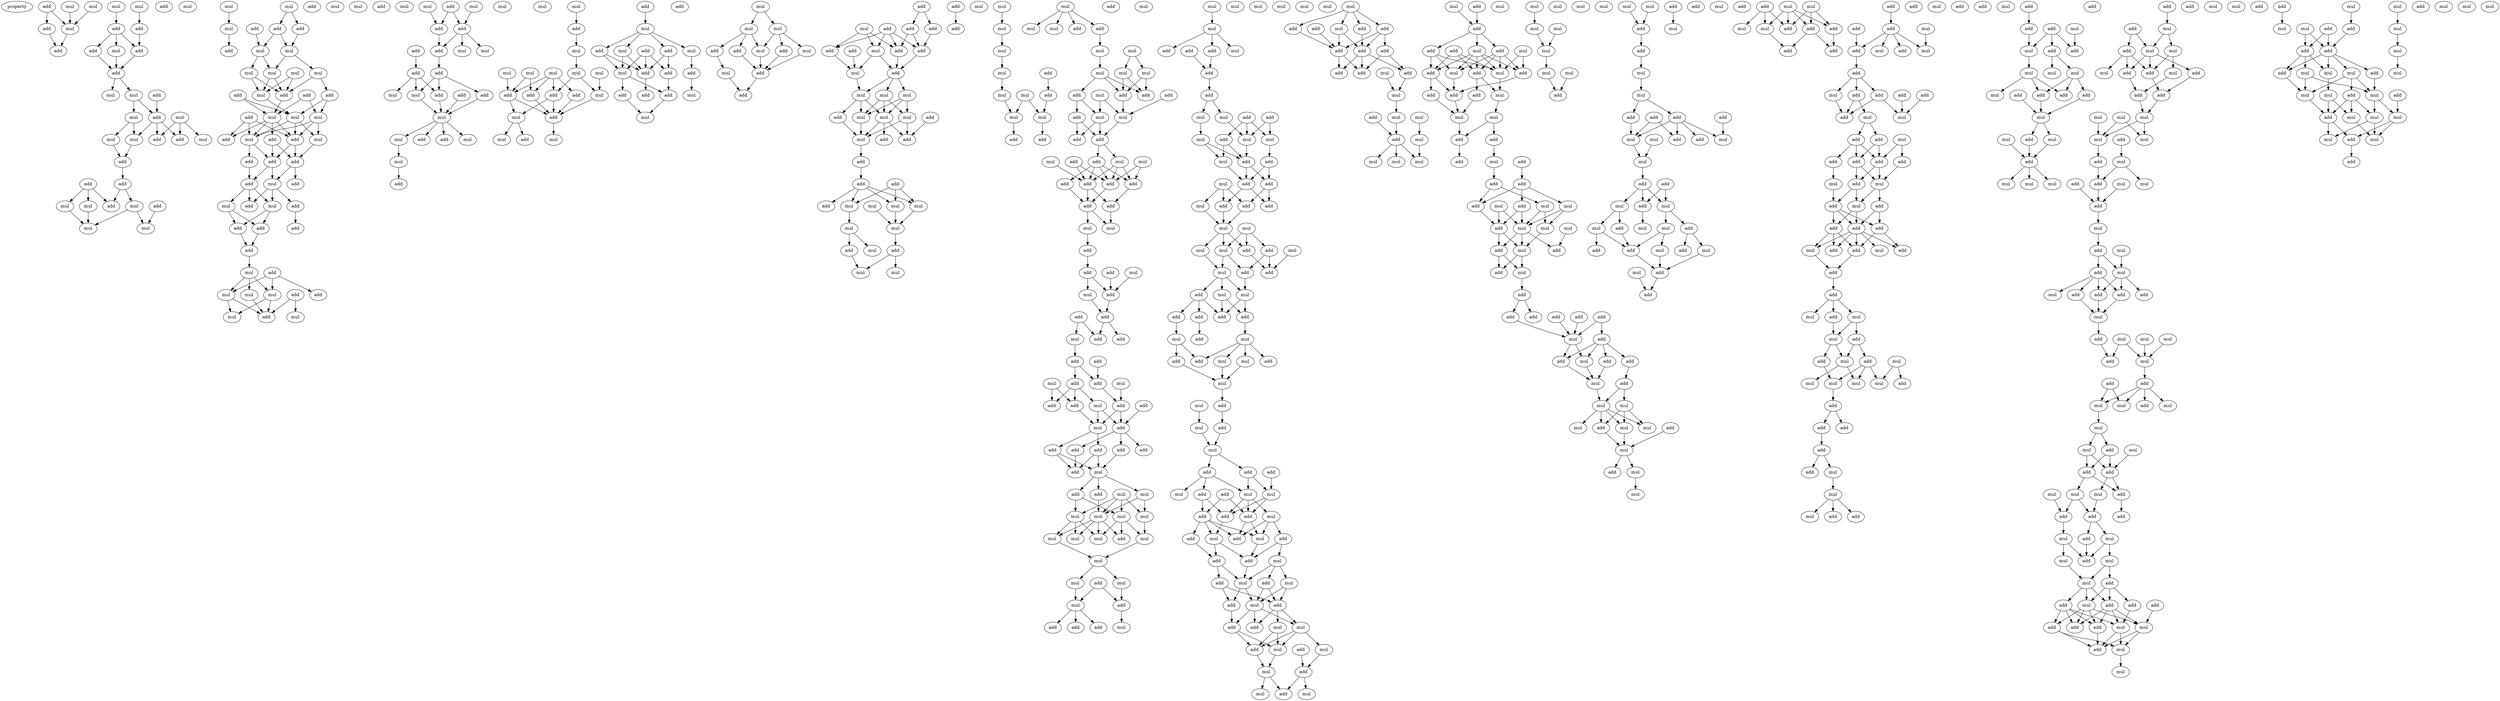 digraph {
    node [fontcolor=black]
    property [mul=2,lf=1.9]
    0 [ label = add ];
    1 [ label = mul ];
    2 [ label = mul ];
    3 [ label = add ];
    4 [ label = mul ];
    5 [ label = mul ];
    6 [ label = add ];
    7 [ label = mul ];
    8 [ label = add ];
    9 [ label = add ];
    10 [ label = add ];
    11 [ label = mul ];
    12 [ label = add ];
    13 [ label = mul ];
    14 [ label = add ];
    15 [ label = add ];
    16 [ label = add ];
    17 [ label = mul ];
    18 [ label = mul ];
    19 [ label = add ];
    20 [ label = mul ];
    21 [ label = mul ];
    22 [ label = mul ];
    23 [ label = add ];
    24 [ label = mul ];
    25 [ label = add ];
    26 [ label = mul ];
    27 [ label = add ];
    28 [ label = add ];
    29 [ label = add ];
    30 [ label = mul ];
    31 [ label = add ];
    32 [ label = mul ];
    33 [ label = add ];
    34 [ label = mul ];
    35 [ label = mul ];
    36 [ label = mul ];
    37 [ label = mul ];
    38 [ label = mul ];
    39 [ label = add ];
    40 [ label = mul ];
    41 [ label = add ];
    42 [ label = add ];
    43 [ label = mul ];
    44 [ label = add ];
    45 [ label = add ];
    46 [ label = mul ];
    47 [ label = mul ];
    48 [ label = mul ];
    49 [ label = mul ];
    50 [ label = mul ];
    51 [ label = mul ];
    52 [ label = add ];
    53 [ label = mul ];
    54 [ label = add ];
    55 [ label = add ];
    56 [ label = add ];
    57 [ label = add ];
    58 [ label = mul ];
    59 [ label = mul ];
    60 [ label = mul ];
    61 [ label = mul ];
    62 [ label = add ];
    63 [ label = mul ];
    64 [ label = add ];
    65 [ label = add ];
    66 [ label = add ];
    67 [ label = add ];
    68 [ label = add ];
    69 [ label = add ];
    70 [ label = add ];
    71 [ label = mul ];
    72 [ label = mul ];
    73 [ label = add ];
    74 [ label = add ];
    75 [ label = mul ];
    76 [ label = add ];
    77 [ label = add ];
    78 [ label = add ];
    79 [ label = add ];
    80 [ label = add ];
    81 [ label = mul ];
    82 [ label = mul ];
    83 [ label = add ];
    84 [ label = add ];
    85 [ label = mul ];
    86 [ label = mul ];
    87 [ label = mul ];
    88 [ label = mul ];
    89 [ label = add ];
    90 [ label = mul ];
    91 [ label = add ];
    92 [ label = mul ];
    93 [ label = mul ];
    94 [ label = mul ];
    95 [ label = add ];
    96 [ label = mul ];
    97 [ label = add ];
    98 [ label = add ];
    99 [ label = add ];
    100 [ label = add ];
    101 [ label = mul ];
    102 [ label = mul ];
    103 [ label = add ];
    104 [ label = add ];
    105 [ label = add ];
    106 [ label = mul ];
    107 [ label = add ];
    108 [ label = add ];
    109 [ label = mul ];
    110 [ label = mul ];
    111 [ label = mul ];
    112 [ label = mul ];
    113 [ label = add ];
    114 [ label = add ];
    115 [ label = mul ];
    116 [ label = mul ];
    117 [ label = mul ];
    118 [ label = add ];
    119 [ label = add ];
    120 [ label = mul ];
    121 [ label = mul ];
    122 [ label = mul ];
    123 [ label = mul ];
    124 [ label = mul ];
    125 [ label = mul ];
    126 [ label = add ];
    127 [ label = add ];
    128 [ label = add ];
    129 [ label = mul ];
    130 [ label = add ];
    131 [ label = mul ];
    132 [ label = add ];
    133 [ label = mul ];
    134 [ label = add ];
    135 [ label = mul ];
    136 [ label = add ];
    137 [ label = mul ];
    138 [ label = mul ];
    139 [ label = add ];
    140 [ label = mul ];
    141 [ label = add ];
    142 [ label = add ];
    143 [ label = add ];
    144 [ label = add ];
    145 [ label = mul ];
    146 [ label = add ];
    147 [ label = add ];
    148 [ label = add ];
    149 [ label = add ];
    150 [ label = mul ];
    151 [ label = mul ];
    152 [ label = add ];
    153 [ label = mul ];
    154 [ label = mul ];
    155 [ label = mul ];
    156 [ label = add ];
    157 [ label = mul ];
    158 [ label = mul ];
    159 [ label = add ];
    160 [ label = add ];
    161 [ label = mul ];
    162 [ label = add ];
    163 [ label = add ];
    164 [ label = add ];
    165 [ label = add ];
    166 [ label = add ];
    167 [ label = mul ];
    168 [ label = add ];
    169 [ label = add ];
    170 [ label = add ];
    171 [ label = add ];
    172 [ label = add ];
    173 [ label = mul ];
    174 [ label = mul ];
    175 [ label = add ];
    176 [ label = mul ];
    177 [ label = mul ];
    178 [ label = mul ];
    179 [ label = add ];
    180 [ label = add ];
    181 [ label = mul ];
    182 [ label = mul ];
    183 [ label = mul ];
    184 [ label = mul ];
    185 [ label = add ];
    186 [ label = add ];
    187 [ label = add ];
    188 [ label = add ];
    189 [ label = add ];
    190 [ label = mul ];
    191 [ label = add ];
    192 [ label = mul ];
    193 [ label = mul ];
    194 [ label = mul ];
    195 [ label = mul ];
    196 [ label = mul ];
    197 [ label = mul ];
    198 [ label = add ];
    199 [ label = add ];
    200 [ label = mul ];
    201 [ label = mul ];
    202 [ label = add ];
    203 [ label = add ];
    204 [ label = mul ];
    205 [ label = mul ];
    206 [ label = mul ];
    207 [ label = mul ];
    208 [ label = mul ];
    209 [ label = add ];
    210 [ label = add ];
    211 [ label = mul ];
    212 [ label = mul ];
    213 [ label = mul ];
    214 [ label = mul ];
    215 [ label = add ];
    216 [ label = add ];
    217 [ label = mul ];
    218 [ label = mul ];
    219 [ label = mul ];
    220 [ label = add ];
    221 [ label = add ];
    222 [ label = mul ];
    223 [ label = mul ];
    224 [ label = mul ];
    225 [ label = mul ];
    226 [ label = mul ];
    227 [ label = mul ];
    228 [ label = add ];
    229 [ label = add ];
    230 [ label = add ];
    231 [ label = add ];
    232 [ label = mul ];
    233 [ label = add ];
    234 [ label = mul ];
    235 [ label = add ];
    236 [ label = add ];
    237 [ label = mul ];
    238 [ label = add ];
    239 [ label = add ];
    240 [ label = mul ];
    241 [ label = mul ];
    242 [ label = add ];
    243 [ label = add ];
    244 [ label = add ];
    245 [ label = add ];
    246 [ label = add ];
    247 [ label = add ];
    248 [ label = mul ];
    249 [ label = mul ];
    250 [ label = add ];
    251 [ label = mul ];
    252 [ label = add ];
    253 [ label = add ];
    254 [ label = add ];
    255 [ label = mul ];
    256 [ label = add ];
    257 [ label = add ];
    258 [ label = mul ];
    259 [ label = add ];
    260 [ label = add ];
    261 [ label = mul ];
    262 [ label = add ];
    263 [ label = add ];
    264 [ label = add ];
    265 [ label = mul ];
    266 [ label = add ];
    267 [ label = mul ];
    268 [ label = add ];
    269 [ label = add ];
    270 [ label = add ];
    271 [ label = add ];
    272 [ label = add ];
    273 [ label = mul ];
    274 [ label = mul ];
    275 [ label = add ];
    276 [ label = add ];
    277 [ label = add ];
    278 [ label = add ];
    279 [ label = add ];
    280 [ label = add ];
    281 [ label = add ];
    282 [ label = mul ];
    283 [ label = add ];
    284 [ label = add ];
    285 [ label = mul ];
    286 [ label = mul ];
    287 [ label = mul ];
    288 [ label = mul ];
    289 [ label = mul ];
    290 [ label = mul ];
    291 [ label = mul ];
    292 [ label = mul ];
    293 [ label = mul ];
    294 [ label = mul ];
    295 [ label = add ];
    296 [ label = mul ];
    297 [ label = add ];
    298 [ label = mul ];
    299 [ label = mul ];
    300 [ label = add ];
    301 [ label = mul ];
    302 [ label = mul ];
    303 [ label = add ];
    304 [ label = add ];
    305 [ label = mul ];
    306 [ label = add ];
    307 [ label = mul ];
    308 [ label = add ];
    309 [ label = mul ];
    310 [ label = add ];
    311 [ label = add ];
    312 [ label = add ];
    313 [ label = add ];
    314 [ label = mul ];
    315 [ label = add ];
    316 [ label = mul ];
    317 [ label = add ];
    318 [ label = mul ];
    319 [ label = mul ];
    320 [ label = mul ];
    321 [ label = mul ];
    322 [ label = add ];
    323 [ label = add ];
    324 [ label = mul ];
    325 [ label = add ];
    326 [ label = add ];
    327 [ label = add ];
    328 [ label = mul ];
    329 [ label = add ];
    330 [ label = mul ];
    331 [ label = add ];
    332 [ label = add ];
    333 [ label = mul ];
    334 [ label = mul ];
    335 [ label = mul ];
    336 [ label = add ];
    337 [ label = mul ];
    338 [ label = mul ];
    339 [ label = add ];
    340 [ label = mul ];
    341 [ label = add ];
    342 [ label = mul ];
    343 [ label = add ];
    344 [ label = mul ];
    345 [ label = mul ];
    346 [ label = add ];
    347 [ label = add ];
    348 [ label = add ];
    349 [ label = add ];
    350 [ label = add ];
    351 [ label = add ];
    352 [ label = mul ];
    353 [ label = mul ];
    354 [ label = add ];
    355 [ label = add ];
    356 [ label = mul ];
    357 [ label = mul ];
    358 [ label = add ];
    359 [ label = mul ];
    360 [ label = mul ];
    361 [ label = mul ];
    362 [ label = add ];
    363 [ label = mul ];
    364 [ label = add ];
    365 [ label = mul ];
    366 [ label = mul ];
    367 [ label = add ];
    368 [ label = add ];
    369 [ label = add ];
    370 [ label = mul ];
    371 [ label = add ];
    372 [ label = add ];
    373 [ label = mul ];
    374 [ label = mul ];
    375 [ label = add ];
    376 [ label = mul ];
    377 [ label = add ];
    378 [ label = add ];
    379 [ label = add ];
    380 [ label = add ];
    381 [ label = add ];
    382 [ label = mul ];
    383 [ label = mul ];
    384 [ label = add ];
    385 [ label = add ];
    386 [ label = mul ];
    387 [ label = mul ];
    388 [ label = mul ];
    389 [ label = add ];
    390 [ label = add ];
    391 [ label = mul ];
    392 [ label = add ];
    393 [ label = add ];
    394 [ label = mul ];
    395 [ label = add ];
    396 [ label = mul ];
    397 [ label = add ];
    398 [ label = mul ];
    399 [ label = mul ];
    400 [ label = add ];
    401 [ label = add ];
    402 [ label = mul ];
    403 [ label = mul ];
    404 [ label = add ];
    405 [ label = mul ];
    406 [ label = mul ];
    407 [ label = add ];
    408 [ label = mul ];
    409 [ label = add ];
    410 [ label = add ];
    411 [ label = mul ];
    412 [ label = add ];
    413 [ label = add ];
    414 [ label = add ];
    415 [ label = add ];
    416 [ label = add ];
    417 [ label = mul ];
    418 [ label = add ];
    419 [ label = add ];
    420 [ label = add ];
    421 [ label = mul ];
    422 [ label = mul ];
    423 [ label = mul ];
    424 [ label = add ];
    425 [ label = add ];
    426 [ label = mul ];
    427 [ label = mul ];
    428 [ label = mul ];
    429 [ label = add ];
    430 [ label = mul ];
    431 [ label = mul ];
    432 [ label = add ];
    433 [ label = mul ];
    434 [ label = add ];
    435 [ label = add ];
    436 [ label = add ];
    437 [ label = mul ];
    438 [ label = mul ];
    439 [ label = add ];
    440 [ label = mul ];
    441 [ label = add ];
    442 [ label = add ];
    443 [ label = add ];
    444 [ label = add ];
    445 [ label = mul ];
    446 [ label = add ];
    447 [ label = mul ];
    448 [ label = mul ];
    449 [ label = add ];
    450 [ label = add ];
    451 [ label = add ];
    452 [ label = add ];
    453 [ label = mul ];
    454 [ label = add ];
    455 [ label = add ];
    456 [ label = mul ];
    457 [ label = mul ];
    458 [ label = mul ];
    459 [ label = add ];
    460 [ label = add ];
    461 [ label = mul ];
    462 [ label = add ];
    463 [ label = mul ];
    464 [ label = mul ];
    465 [ label = mul ];
    466 [ label = add ];
    467 [ label = add ];
    468 [ label = add ];
    469 [ label = mul ];
    470 [ label = add ];
    471 [ label = add ];
    472 [ label = add ];
    473 [ label = add ];
    474 [ label = add ];
    475 [ label = add ];
    476 [ label = mul ];
    477 [ label = add ];
    478 [ label = add ];
    479 [ label = mul ];
    480 [ label = add ];
    481 [ label = add ];
    482 [ label = mul ];
    483 [ label = add ];
    484 [ label = mul ];
    485 [ label = mul ];
    486 [ label = mul ];
    487 [ label = mul ];
    488 [ label = mul ];
    489 [ label = mul ];
    490 [ label = add ];
    491 [ label = add ];
    492 [ label = mul ];
    493 [ label = add ];
    494 [ label = mul ];
    495 [ label = mul ];
    496 [ label = mul ];
    497 [ label = mul ];
    498 [ label = mul ];
    499 [ label = mul ];
    500 [ label = mul ];
    501 [ label = mul ];
    502 [ label = mul ];
    503 [ label = mul ];
    504 [ label = add ];
    505 [ label = mul ];
    506 [ label = mul ];
    507 [ label = mul ];
    508 [ label = add ];
    509 [ label = mul ];
    510 [ label = add ];
    511 [ label = add ];
    512 [ label = add ];
    513 [ label = mul ];
    514 [ label = mul ];
    515 [ label = mul ];
    516 [ label = add ];
    517 [ label = add ];
    518 [ label = add ];
    519 [ label = add ];
    520 [ label = add ];
    521 [ label = mul ];
    522 [ label = add ];
    523 [ label = mul ];
    524 [ label = mul ];
    525 [ label = mul ];
    526 [ label = add ];
    527 [ label = add ];
    528 [ label = add ];
    529 [ label = mul ];
    530 [ label = mul ];
    531 [ label = add ];
    532 [ label = mul ];
    533 [ label = add ];
    534 [ label = mul ];
    535 [ label = mul ];
    536 [ label = add ];
    537 [ label = add ];
    538 [ label = mul ];
    539 [ label = mul ];
    540 [ label = add ];
    541 [ label = mul ];
    542 [ label = add ];
    543 [ label = add ];
    544 [ label = add ];
    545 [ label = add ];
    546 [ label = mul ];
    547 [ label = mul ];
    548 [ label = mul ];
    549 [ label = mul ];
    550 [ label = add ];
    551 [ label = add ];
    552 [ label = add ];
    553 [ label = add ];
    554 [ label = add ];
    555 [ label = add ];
    556 [ label = mul ];
    557 [ label = add ];
    558 [ label = add ];
    559 [ label = mul ];
    560 [ label = add ];
    561 [ label = add ];
    562 [ label = mul ];
    563 [ label = add ];
    564 [ label = add ];
    565 [ label = add ];
    566 [ label = mul ];
    567 [ label = add ];
    568 [ label = add ];
    569 [ label = add ];
    570 [ label = mul ];
    571 [ label = mul ];
    572 [ label = add ];
    573 [ label = add ];
    574 [ label = add ];
    575 [ label = mul ];
    576 [ label = add ];
    577 [ label = add ];
    578 [ label = add ];
    579 [ label = add ];
    580 [ label = mul ];
    581 [ label = mul ];
    582 [ label = mul ];
    583 [ label = add ];
    584 [ label = add ];
    585 [ label = add ];
    586 [ label = mul ];
    587 [ label = add ];
    588 [ label = add ];
    589 [ label = add ];
    590 [ label = mul ];
    591 [ label = add ];
    592 [ label = add ];
    593 [ label = add ];
    594 [ label = mul ];
    595 [ label = add ];
    596 [ label = add ];
    597 [ label = mul ];
    598 [ label = add ];
    599 [ label = mul ];
    600 [ label = mul ];
    601 [ label = add ];
    602 [ label = mul ];
    603 [ label = add ];
    604 [ label = mul ];
    605 [ label = add ];
    606 [ label = mul ];
    607 [ label = mul ];
    608 [ label = mul ];
    609 [ label = mul ];
    610 [ label = add ];
    611 [ label = add ];
    612 [ label = add ];
    613 [ label = add ];
    614 [ label = add ];
    615 [ label = add ];
    616 [ label = add ];
    617 [ label = mul ];
    618 [ label = mul ];
    619 [ label = mul ];
    620 [ label = add ];
    621 [ label = add ];
    622 [ label = add ];
    623 [ label = mul ];
    624 [ label = add ];
    625 [ label = mul ];
    626 [ label = add ];
    627 [ label = add ];
    628 [ label = add ];
    629 [ label = add ];
    630 [ label = mul ];
    631 [ label = mul ];
    632 [ label = mul ];
    633 [ label = mul ];
    634 [ label = add ];
    635 [ label = add ];
    636 [ label = mul ];
    637 [ label = add ];
    638 [ label = add ];
    639 [ label = mul ];
    640 [ label = mul ];
    641 [ label = add ];
    642 [ label = mul ];
    643 [ label = add ];
    644 [ label = add ];
    645 [ label = add ];
    646 [ label = mul ];
    647 [ label = mul ];
    648 [ label = add ];
    649 [ label = mul ];
    650 [ label = mul ];
    651 [ label = add ];
    652 [ label = mul ];
    653 [ label = mul ];
    654 [ label = add ];
    655 [ label = add ];
    656 [ label = add ];
    657 [ label = mul ];
    658 [ label = mul ];
    659 [ label = add ];
    660 [ label = add ];
    661 [ label = add ];
    662 [ label = mul ];
    663 [ label = mul ];
    664 [ label = mul ];
    665 [ label = mul ];
    666 [ label = add ];
    667 [ label = mul ];
    668 [ label = mul ];
    669 [ label = add ];
    670 [ label = mul ];
    671 [ label = mul ];
    672 [ label = add ];
    673 [ label = add ];
    674 [ label = mul ];
    675 [ label = add ];
    676 [ label = mul ];
    677 [ label = mul ];
    678 [ label = add ];
    679 [ label = add ];
    680 [ label = mul ];
    681 [ label = add ];
    682 [ label = mul ];
    683 [ label = add ];
    684 [ label = add ];
    685 [ label = add ];
    686 [ label = add ];
    687 [ label = mul ];
    688 [ label = mul ];
    689 [ label = add ];
    690 [ label = mul ];
    691 [ label = mul ];
    692 [ label = mul ];
    693 [ label = mul ];
    694 [ label = add ];
    695 [ label = add ];
    696 [ label = add ];
    697 [ label = mul ];
    698 [ label = add ];
    699 [ label = mul ];
    700 [ label = mul ];
    701 [ label = mul ];
    702 [ label = add ];
    703 [ label = mul ];
    704 [ label = mul ];
    705 [ label = add ];
    706 [ label = add ];
    707 [ label = mul ];
    708 [ label = add ];
    709 [ label = mul ];
    710 [ label = add ];
    711 [ label = mul ];
    712 [ label = add ];
    713 [ label = add ];
    714 [ label = add ];
    715 [ label = mul ];
    716 [ label = mul ];
    717 [ label = add ];
    718 [ label = mul ];
    719 [ label = mul ];
    720 [ label = mul ];
    721 [ label = add ];
    722 [ label = mul ];
    723 [ label = add ];
    724 [ label = add ];
    725 [ label = add ];
    726 [ label = add ];
    727 [ label = mul ];
    728 [ label = add ];
    729 [ label = add ];
    730 [ label = add ];
    731 [ label = mul ];
    732 [ label = mul ];
    733 [ label = add ];
    734 [ label = mul ];
    735 [ label = add ];
    736 [ label = mul ];
    737 [ label = mul ];
    738 [ label = add ];
    739 [ label = add ];
    740 [ label = mul ];
    741 [ label = add ];
    742 [ label = add ];
    743 [ label = mul ];
    744 [ label = mul ];
    745 [ label = mul ];
    746 [ label = add ];
    747 [ label = add ];
    748 [ label = add ];
    749 [ label = add ];
    750 [ label = mul ];
    751 [ label = mul ];
    752 [ label = mul ];
    753 [ label = mul ];
    754 [ label = mul ];
    755 [ label = add ];
    756 [ label = mul ];
    757 [ label = mul ];
    758 [ label = mul ];
    759 [ label = add ];
    760 [ label = add ];
    761 [ label = mul ];
    762 [ label = add ];
    763 [ label = mul ];
    764 [ label = mul ];
    765 [ label = mul ];
    766 [ label = mul ];
    767 [ label = mul ];
    768 [ label = mul ];
    0 -> 3 [ name = 0 ];
    0 -> 4 [ name = 1 ];
    1 -> 4 [ name = 2 ];
    2 -> 4 [ name = 3 ];
    3 -> 6 [ name = 4 ];
    4 -> 6 [ name = 5 ];
    5 -> 8 [ name = 6 ];
    7 -> 9 [ name = 7 ];
    8 -> 11 [ name = 8 ];
    8 -> 12 [ name = 9 ];
    8 -> 14 [ name = 10 ];
    9 -> 12 [ name = 11 ];
    11 -> 15 [ name = 12 ];
    12 -> 15 [ name = 13 ];
    14 -> 15 [ name = 14 ];
    15 -> 17 [ name = 15 ];
    15 -> 18 [ name = 16 ];
    16 -> 19 [ name = 17 ];
    17 -> 19 [ name = 18 ];
    17 -> 21 [ name = 19 ];
    19 -> 22 [ name = 20 ];
    19 -> 23 [ name = 21 ];
    19 -> 25 [ name = 22 ];
    20 -> 23 [ name = 23 ];
    20 -> 25 [ name = 24 ];
    20 -> 26 [ name = 25 ];
    21 -> 22 [ name = 26 ];
    21 -> 24 [ name = 27 ];
    22 -> 27 [ name = 28 ];
    24 -> 27 [ name = 29 ];
    27 -> 28 [ name = 30 ];
    28 -> 30 [ name = 31 ];
    28 -> 33 [ name = 32 ];
    29 -> 32 [ name = 33 ];
    29 -> 33 [ name = 34 ];
    29 -> 34 [ name = 35 ];
    30 -> 35 [ name = 36 ];
    30 -> 36 [ name = 37 ];
    31 -> 36 [ name = 38 ];
    32 -> 35 [ name = 39 ];
    34 -> 35 [ name = 40 ];
    37 -> 38 [ name = 41 ];
    38 -> 39 [ name = 42 ];
    40 -> 44 [ name = 43 ];
    40 -> 45 [ name = 44 ];
    42 -> 46 [ name = 45 ];
    44 -> 47 [ name = 46 ];
    45 -> 46 [ name = 47 ];
    45 -> 47 [ name = 48 ];
    46 -> 50 [ name = 49 ];
    46 -> 51 [ name = 50 ];
    47 -> 49 [ name = 51 ];
    47 -> 51 [ name = 52 ];
    48 -> 53 [ name = 53 ];
    48 -> 56 [ name = 54 ];
    49 -> 54 [ name = 55 ];
    49 -> 56 [ name = 56 ];
    50 -> 53 [ name = 57 ];
    50 -> 56 [ name = 58 ];
    51 -> 53 [ name = 59 ];
    51 -> 56 [ name = 60 ];
    52 -> 58 [ name = 61 ];
    52 -> 59 [ name = 62 ];
    53 -> 59 [ name = 63 ];
    54 -> 59 [ name = 64 ];
    54 -> 60 [ name = 65 ];
    55 -> 58 [ name = 66 ];
    55 -> 60 [ name = 67 ];
    56 -> 58 [ name = 68 ];
    57 -> 63 [ name = 69 ];
    57 -> 64 [ name = 70 ];
    57 -> 65 [ name = 71 ];
    58 -> 62 [ name = 72 ];
    58 -> 63 [ name = 73 ];
    58 -> 64 [ name = 74 ];
    58 -> 65 [ name = 75 ];
    59 -> 61 [ name = 76 ];
    59 -> 63 [ name = 77 ];
    59 -> 64 [ name = 78 ];
    60 -> 61 [ name = 79 ];
    60 -> 63 [ name = 80 ];
    60 -> 64 [ name = 81 ];
    61 -> 67 [ name = 82 ];
    62 -> 66 [ name = 83 ];
    62 -> 67 [ name = 84 ];
    63 -> 66 [ name = 85 ];
    63 -> 68 [ name = 86 ];
    64 -> 66 [ name = 87 ];
    64 -> 67 [ name = 88 ];
    66 -> 70 [ name = 89 ];
    66 -> 71 [ name = 90 ];
    67 -> 69 [ name = 91 ];
    67 -> 71 [ name = 92 ];
    68 -> 70 [ name = 93 ];
    70 -> 72 [ name = 94 ];
    70 -> 74 [ name = 95 ];
    70 -> 75 [ name = 96 ];
    71 -> 73 [ name = 97 ];
    71 -> 74 [ name = 98 ];
    71 -> 75 [ name = 99 ];
    72 -> 76 [ name = 100 ];
    72 -> 77 [ name = 101 ];
    73 -> 78 [ name = 102 ];
    75 -> 76 [ name = 103 ];
    75 -> 77 [ name = 104 ];
    76 -> 79 [ name = 105 ];
    77 -> 79 [ name = 106 ];
    79 -> 81 [ name = 107 ];
    80 -> 82 [ name = 108 ];
    80 -> 84 [ name = 109 ];
    80 -> 86 [ name = 110 ];
    81 -> 82 [ name = 111 ];
    81 -> 85 [ name = 112 ];
    81 -> 86 [ name = 113 ];
    82 -> 88 [ name = 114 ];
    82 -> 89 [ name = 115 ];
    83 -> 89 [ name = 116 ];
    83 -> 90 [ name = 117 ];
    85 -> 89 [ name = 118 ];
    86 -> 88 [ name = 119 ];
    86 -> 89 [ name = 120 ];
    93 -> 98 [ name = 121 ];
    94 -> 97 [ name = 122 ];
    95 -> 97 [ name = 123 ];
    95 -> 98 [ name = 124 ];
    97 -> 99 [ name = 125 ];
    98 -> 99 [ name = 126 ];
    98 -> 101 [ name = 127 ];
    98 -> 102 [ name = 128 ];
    99 -> 104 [ name = 129 ];
    100 -> 103 [ name = 130 ];
    103 -> 105 [ name = 131 ];
    103 -> 106 [ name = 132 ];
    103 -> 109 [ name = 133 ];
    104 -> 105 [ name = 134 ];
    104 -> 106 [ name = 135 ];
    104 -> 108 [ name = 136 ];
    105 -> 110 [ name = 137 ];
    106 -> 110 [ name = 138 ];
    107 -> 110 [ name = 139 ];
    108 -> 110 [ name = 140 ];
    110 -> 111 [ name = 141 ];
    110 -> 113 [ name = 142 ];
    110 -> 114 [ name = 143 ];
    110 -> 115 [ name = 144 ];
    111 -> 117 [ name = 145 ];
    116 -> 118 [ name = 146 ];
    117 -> 119 [ name = 147 ];
    118 -> 120 [ name = 148 ];
    120 -> 124 [ name = 149 ];
    121 -> 127 [ name = 150 ];
    121 -> 128 [ name = 151 ];
    122 -> 126 [ name = 152 ];
    122 -> 127 [ name = 153 ];
    122 -> 128 [ name = 154 ];
    122 -> 130 [ name = 155 ];
    123 -> 129 [ name = 156 ];
    124 -> 126 [ name = 157 ];
    124 -> 129 [ name = 158 ];
    125 -> 128 [ name = 159 ];
    126 -> 131 [ name = 160 ];
    126 -> 132 [ name = 161 ];
    127 -> 132 [ name = 162 ];
    128 -> 131 [ name = 163 ];
    128 -> 132 [ name = 164 ];
    129 -> 132 [ name = 165 ];
    130 -> 132 [ name = 166 ];
    131 -> 134 [ name = 167 ];
    131 -> 135 [ name = 168 ];
    132 -> 133 [ name = 169 ];
    136 -> 137 [ name = 170 ];
    137 -> 138 [ name = 171 ];
    137 -> 139 [ name = 172 ];
    137 -> 140 [ name = 173 ];
    137 -> 142 [ name = 174 ];
    138 -> 143 [ name = 175 ];
    139 -> 145 [ name = 176 ];
    139 -> 146 [ name = 177 ];
    140 -> 145 [ name = 178 ];
    140 -> 146 [ name = 179 ];
    141 -> 144 [ name = 180 ];
    141 -> 145 [ name = 181 ];
    141 -> 146 [ name = 182 ];
    142 -> 144 [ name = 183 ];
    142 -> 146 [ name = 184 ];
    143 -> 150 [ name = 185 ];
    144 -> 149 [ name = 186 ];
    145 -> 147 [ name = 187 ];
    145 -> 149 [ name = 188 ];
    146 -> 148 [ name = 189 ];
    147 -> 151 [ name = 190 ];
    149 -> 151 [ name = 191 ];
    153 -> 154 [ name = 192 ];
    153 -> 155 [ name = 193 ];
    154 -> 156 [ name = 194 ];
    154 -> 158 [ name = 195 ];
    154 -> 160 [ name = 196 ];
    155 -> 157 [ name = 197 ];
    155 -> 158 [ name = 198 ];
    155 -> 159 [ name = 199 ];
    156 -> 162 [ name = 200 ];
    157 -> 162 [ name = 201 ];
    158 -> 162 [ name = 202 ];
    159 -> 162 [ name = 203 ];
    160 -> 161 [ name = 204 ];
    161 -> 164 [ name = 205 ];
    162 -> 164 [ name = 206 ];
    163 -> 166 [ name = 207 ];
    163 -> 168 [ name = 208 ];
    165 -> 170 [ name = 209 ];
    165 -> 171 [ name = 210 ];
    165 -> 172 [ name = 211 ];
    165 -> 173 [ name = 212 ];
    166 -> 172 [ name = 213 ];
    167 -> 170 [ name = 214 ];
    167 -> 171 [ name = 215 ];
    167 -> 173 [ name = 216 ];
    168 -> 170 [ name = 217 ];
    168 -> 172 [ name = 218 ];
    169 -> 174 [ name = 219 ];
    170 -> 175 [ name = 220 ];
    171 -> 174 [ name = 221 ];
    172 -> 175 [ name = 222 ];
    173 -> 174 [ name = 223 ];
    173 -> 175 [ name = 224 ];
    174 -> 177 [ name = 225 ];
    175 -> 176 [ name = 226 ];
    175 -> 177 [ name = 227 ];
    175 -> 178 [ name = 228 ];
    176 -> 181 [ name = 229 ];
    176 -> 182 [ name = 230 ];
    176 -> 183 [ name = 231 ];
    177 -> 180 [ name = 232 ];
    177 -> 181 [ name = 233 ];
    177 -> 182 [ name = 234 ];
    178 -> 181 [ name = 235 ];
    178 -> 182 [ name = 236 ];
    178 -> 183 [ name = 237 ];
    179 -> 185 [ name = 238 ];
    180 -> 184 [ name = 239 ];
    181 -> 184 [ name = 240 ];
    182 -> 184 [ name = 241 ];
    182 -> 185 [ name = 242 ];
    182 -> 186 [ name = 243 ];
    183 -> 184 [ name = 244 ];
    183 -> 185 [ name = 245 ];
    184 -> 187 [ name = 246 ];
    187 -> 189 [ name = 247 ];
    188 -> 192 [ name = 248 ];
    188 -> 193 [ name = 249 ];
    188 -> 194 [ name = 250 ];
    189 -> 191 [ name = 251 ];
    189 -> 192 [ name = 252 ];
    189 -> 193 [ name = 253 ];
    189 -> 194 [ name = 254 ];
    190 -> 196 [ name = 255 ];
    192 -> 196 [ name = 256 ];
    193 -> 195 [ name = 257 ];
    194 -> 196 [ name = 258 ];
    195 -> 197 [ name = 259 ];
    195 -> 199 [ name = 260 ];
    196 -> 198 [ name = 261 ];
    198 -> 200 [ name = 262 ];
    198 -> 201 [ name = 263 ];
    199 -> 201 [ name = 264 ];
    202 -> 203 [ name = 265 ];
    205 -> 206 [ name = 266 ];
    206 -> 207 [ name = 267 ];
    207 -> 208 [ name = 268 ];
    208 -> 211 [ name = 269 ];
    209 -> 210 [ name = 270 ];
    210 -> 214 [ name = 271 ];
    211 -> 213 [ name = 272 ];
    212 -> 213 [ name = 273 ];
    212 -> 214 [ name = 274 ];
    213 -> 216 [ name = 275 ];
    214 -> 215 [ name = 276 ];
    217 -> 218 [ name = 277 ];
    217 -> 219 [ name = 278 ];
    217 -> 220 [ name = 279 ];
    217 -> 221 [ name = 280 ];
    221 -> 223 [ name = 281 ];
    222 -> 224 [ name = 282 ];
    222 -> 225 [ name = 283 ];
    223 -> 226 [ name = 284 ];
    224 -> 228 [ name = 285 ];
    224 -> 229 [ name = 286 ];
    225 -> 228 [ name = 287 ];
    225 -> 229 [ name = 288 ];
    226 -> 228 [ name = 289 ];
    226 -> 229 [ name = 290 ];
    226 -> 231 [ name = 291 ];
    227 -> 232 [ name = 292 ];
    227 -> 234 [ name = 293 ];
    228 -> 234 [ name = 294 ];
    230 -> 234 [ name = 295 ];
    231 -> 232 [ name = 296 ];
    231 -> 233 [ name = 297 ];
    232 -> 235 [ name = 298 ];
    232 -> 236 [ name = 299 ];
    233 -> 235 [ name = 300 ];
    233 -> 236 [ name = 301 ];
    234 -> 235 [ name = 302 ];
    235 -> 238 [ name = 303 ];
    235 -> 240 [ name = 304 ];
    237 -> 245 [ name = 305 ];
    238 -> 242 [ name = 306 ];
    238 -> 243 [ name = 307 ];
    238 -> 244 [ name = 308 ];
    238 -> 245 [ name = 309 ];
    239 -> 242 [ name = 310 ];
    239 -> 245 [ name = 311 ];
    240 -> 242 [ name = 312 ];
    240 -> 244 [ name = 313 ];
    240 -> 245 [ name = 314 ];
    241 -> 242 [ name = 315 ];
    241 -> 244 [ name = 316 ];
    242 -> 246 [ name = 317 ];
    243 -> 246 [ name = 318 ];
    244 -> 247 [ name = 319 ];
    245 -> 246 [ name = 320 ];
    245 -> 247 [ name = 321 ];
    246 -> 248 [ name = 322 ];
    246 -> 249 [ name = 323 ];
    247 -> 248 [ name = 324 ];
    249 -> 250 [ name = 325 ];
    250 -> 254 [ name = 326 ];
    251 -> 256 [ name = 327 ];
    253 -> 256 [ name = 328 ];
    254 -> 255 [ name = 329 ];
    254 -> 256 [ name = 330 ];
    255 -> 259 [ name = 331 ];
    256 -> 259 [ name = 332 ];
    257 -> 260 [ name = 333 ];
    257 -> 261 [ name = 334 ];
    259 -> 260 [ name = 335 ];
    259 -> 262 [ name = 336 ];
    261 -> 263 [ name = 337 ];
    263 -> 266 [ name = 338 ];
    263 -> 268 [ name = 339 ];
    264 -> 266 [ name = 340 ];
    265 -> 270 [ name = 341 ];
    265 -> 271 [ name = 342 ];
    266 -> 269 [ name = 343 ];
    267 -> 269 [ name = 344 ];
    268 -> 270 [ name = 345 ];
    268 -> 271 [ name = 346 ];
    268 -> 273 [ name = 347 ];
    269 -> 274 [ name = 348 ];
    269 -> 275 [ name = 349 ];
    270 -> 274 [ name = 350 ];
    272 -> 275 [ name = 351 ];
    273 -> 274 [ name = 352 ];
    273 -> 275 [ name = 353 ];
    274 -> 276 [ name = 354 ];
    274 -> 279 [ name = 355 ];
    275 -> 277 [ name = 356 ];
    275 -> 278 [ name = 357 ];
    275 -> 280 [ name = 358 ];
    276 -> 281 [ name = 359 ];
    276 -> 282 [ name = 360 ];
    278 -> 281 [ name = 361 ];
    279 -> 281 [ name = 362 ];
    279 -> 282 [ name = 363 ];
    280 -> 282 [ name = 364 ];
    282 -> 283 [ name = 365 ];
    282 -> 284 [ name = 366 ];
    282 -> 285 [ name = 367 ];
    283 -> 290 [ name = 368 ];
    284 -> 288 [ name = 369 ];
    284 -> 289 [ name = 370 ];
    285 -> 287 [ name = 371 ];
    285 -> 290 [ name = 372 ];
    286 -> 287 [ name = 373 ];
    286 -> 288 [ name = 374 ];
    286 -> 289 [ name = 375 ];
    286 -> 290 [ name = 376 ];
    287 -> 294 [ name = 377 ];
    288 -> 293 [ name = 378 ];
    288 -> 294 [ name = 379 ];
    288 -> 295 [ name = 380 ];
    289 -> 291 [ name = 381 ];
    289 -> 292 [ name = 382 ];
    289 -> 293 [ name = 383 ];
    290 -> 291 [ name = 384 ];
    290 -> 292 [ name = 385 ];
    290 -> 293 [ name = 386 ];
    290 -> 295 [ name = 387 ];
    291 -> 296 [ name = 388 ];
    294 -> 296 [ name = 389 ];
    296 -> 298 [ name = 390 ];
    296 -> 299 [ name = 391 ];
    297 -> 300 [ name = 392 ];
    297 -> 301 [ name = 393 ];
    298 -> 300 [ name = 394 ];
    299 -> 301 [ name = 395 ];
    300 -> 305 [ name = 396 ];
    301 -> 303 [ name = 397 ];
    301 -> 304 [ name = 398 ];
    301 -> 306 [ name = 399 ];
    302 -> 307 [ name = 400 ];
    307 -> 308 [ name = 401 ];
    307 -> 309 [ name = 402 ];
    307 -> 311 [ name = 403 ];
    308 -> 312 [ name = 404 ];
    310 -> 312 [ name = 405 ];
    312 -> 313 [ name = 406 ];
    313 -> 314 [ name = 407 ];
    313 -> 318 [ name = 408 ];
    314 -> 320 [ name = 409 ];
    315 -> 319 [ name = 410 ];
    315 -> 321 [ name = 411 ];
    317 -> 319 [ name = 412 ];
    317 -> 321 [ name = 413 ];
    317 -> 322 [ name = 414 ];
    318 -> 321 [ name = 415 ];
    319 -> 325 [ name = 416 ];
    320 -> 323 [ name = 417 ];
    320 -> 324 [ name = 418 ];
    321 -> 323 [ name = 419 ];
    322 -> 323 [ name = 420 ];
    322 -> 324 [ name = 421 ];
    323 -> 326 [ name = 422 ];
    323 -> 327 [ name = 423 ];
    324 -> 327 [ name = 424 ];
    325 -> 326 [ name = 425 ];
    325 -> 327 [ name = 426 ];
    326 -> 329 [ name = 427 ];
    326 -> 332 [ name = 428 ];
    327 -> 331 [ name = 429 ];
    327 -> 332 [ name = 430 ];
    328 -> 329 [ name = 431 ];
    328 -> 331 [ name = 432 ];
    328 -> 333 [ name = 433 ];
    329 -> 334 [ name = 434 ];
    331 -> 334 [ name = 435 ];
    333 -> 334 [ name = 436 ];
    334 -> 336 [ name = 437 ];
    334 -> 337 [ name = 438 ];
    334 -> 340 [ name = 439 ];
    335 -> 336 [ name = 440 ];
    335 -> 337 [ name = 441 ];
    335 -> 339 [ name = 442 ];
    336 -> 341 [ name = 443 ];
    337 -> 342 [ name = 444 ];
    337 -> 343 [ name = 445 ];
    338 -> 341 [ name = 446 ];
    339 -> 341 [ name = 447 ];
    339 -> 343 [ name = 448 ];
    340 -> 342 [ name = 449 ];
    342 -> 344 [ name = 450 ];
    342 -> 345 [ name = 451 ];
    342 -> 346 [ name = 452 ];
    343 -> 345 [ name = 453 ];
    344 -> 347 [ name = 454 ];
    344 -> 350 [ name = 455 ];
    345 -> 347 [ name = 456 ];
    345 -> 350 [ name = 457 ];
    346 -> 347 [ name = 458 ];
    346 -> 348 [ name = 459 ];
    346 -> 349 [ name = 460 ];
    348 -> 352 [ name = 461 ];
    349 -> 351 [ name = 462 ];
    350 -> 353 [ name = 463 ];
    352 -> 354 [ name = 464 ];
    352 -> 358 [ name = 465 ];
    353 -> 354 [ name = 466 ];
    353 -> 355 [ name = 467 ];
    353 -> 356 [ name = 468 ];
    353 -> 357 [ name = 469 ];
    356 -> 359 [ name = 470 ];
    357 -> 359 [ name = 471 ];
    358 -> 359 [ name = 472 ];
    359 -> 362 [ name = 473 ];
    361 -> 363 [ name = 474 ];
    362 -> 364 [ name = 475 ];
    363 -> 366 [ name = 476 ];
    364 -> 366 [ name = 477 ];
    366 -> 367 [ name = 478 ];
    366 -> 369 [ name = 479 ];
    367 -> 373 [ name = 480 ];
    367 -> 374 [ name = 481 ];
    368 -> 374 [ name = 482 ];
    369 -> 370 [ name = 483 ];
    369 -> 371 [ name = 484 ];
    369 -> 373 [ name = 485 ];
    371 -> 375 [ name = 486 ];
    371 -> 378 [ name = 487 ];
    372 -> 375 [ name = 488 ];
    372 -> 377 [ name = 489 ];
    373 -> 376 [ name = 490 ];
    373 -> 377 [ name = 491 ];
    373 -> 378 [ name = 492 ];
    374 -> 377 [ name = 493 ];
    374 -> 378 [ name = 494 ];
    375 -> 380 [ name = 495 ];
    375 -> 381 [ name = 496 ];
    375 -> 382 [ name = 497 ];
    375 -> 383 [ name = 498 ];
    376 -> 379 [ name = 499 ];
    376 -> 381 [ name = 500 ];
    376 -> 382 [ name = 501 ];
    377 -> 381 [ name = 502 ];
    377 -> 382 [ name = 503 ];
    378 -> 383 [ name = 504 ];
    379 -> 385 [ name = 505 ];
    379 -> 386 [ name = 506 ];
    380 -> 384 [ name = 507 ];
    382 -> 385 [ name = 508 ];
    383 -> 384 [ name = 509 ];
    383 -> 385 [ name = 510 ];
    384 -> 387 [ name = 511 ];
    384 -> 390 [ name = 512 ];
    385 -> 387 [ name = 513 ];
    386 -> 387 [ name = 514 ];
    386 -> 388 [ name = 515 ];
    386 -> 389 [ name = 516 ];
    387 -> 391 [ name = 517 ];
    387 -> 393 [ name = 518 ];
    388 -> 391 [ name = 519 ];
    388 -> 392 [ name = 520 ];
    389 -> 391 [ name = 521 ];
    389 -> 392 [ name = 522 ];
    390 -> 392 [ name = 523 ];
    390 -> 393 [ name = 524 ];
    391 -> 395 [ name = 525 ];
    391 -> 397 [ name = 526 ];
    391 -> 398 [ name = 527 ];
    392 -> 396 [ name = 528 ];
    392 -> 397 [ name = 529 ];
    392 -> 398 [ name = 530 ];
    393 -> 395 [ name = 531 ];
    395 -> 399 [ name = 532 ];
    395 -> 400 [ name = 533 ];
    396 -> 399 [ name = 534 ];
    396 -> 400 [ name = 535 ];
    398 -> 399 [ name = 536 ];
    398 -> 400 [ name = 537 ];
    398 -> 402 [ name = 538 ];
    399 -> 403 [ name = 539 ];
    400 -> 403 [ name = 540 ];
    401 -> 404 [ name = 541 ];
    402 -> 404 [ name = 542 ];
    403 -> 406 [ name = 543 ];
    403 -> 407 [ name = 544 ];
    404 -> 405 [ name = 545 ];
    404 -> 407 [ name = 546 ];
    408 -> 409 [ name = 547 ];
    408 -> 410 [ name = 548 ];
    408 -> 411 [ name = 549 ];
    408 -> 412 [ name = 550 ];
    409 -> 416 [ name = 551 ];
    410 -> 414 [ name = 552 ];
    410 -> 415 [ name = 553 ];
    410 -> 416 [ name = 554 ];
    411 -> 414 [ name = 555 ];
    411 -> 416 [ name = 556 ];
    412 -> 414 [ name = 557 ];
    413 -> 414 [ name = 558 ];
    414 -> 418 [ name = 559 ];
    414 -> 420 [ name = 560 ];
    415 -> 419 [ name = 561 ];
    415 -> 420 [ name = 562 ];
    416 -> 418 [ name = 563 ];
    416 -> 419 [ name = 564 ];
    416 -> 420 [ name = 565 ];
    417 -> 421 [ name = 566 ];
    419 -> 421 [ name = 567 ];
    421 -> 423 [ name = 568 ];
    422 -> 426 [ name = 569 ];
    423 -> 425 [ name = 570 ];
    424 -> 425 [ name = 571 ];
    425 -> 428 [ name = 572 ];
    425 -> 430 [ name = 573 ];
    425 -> 431 [ name = 574 ];
    426 -> 428 [ name = 575 ];
    427 -> 432 [ name = 576 ];
    429 -> 432 [ name = 577 ];
    432 -> 433 [ name = 578 ];
    432 -> 435 [ name = 579 ];
    432 -> 436 [ name = 580 ];
    433 -> 438 [ name = 581 ];
    433 -> 439 [ name = 582 ];
    433 -> 440 [ name = 583 ];
    433 -> 441 [ name = 584 ];
    433 -> 442 [ name = 585 ];
    434 -> 438 [ name = 586 ];
    434 -> 439 [ name = 587 ];
    434 -> 442 [ name = 588 ];
    435 -> 438 [ name = 589 ];
    435 -> 440 [ name = 590 ];
    435 -> 441 [ name = 591 ];
    435 -> 442 [ name = 592 ];
    436 -> 438 [ name = 593 ];
    436 -> 439 [ name = 594 ];
    436 -> 440 [ name = 595 ];
    437 -> 438 [ name = 596 ];
    437 -> 441 [ name = 597 ];
    438 -> 445 [ name = 598 ];
    439 -> 443 [ name = 599 ];
    439 -> 444 [ name = 600 ];
    440 -> 444 [ name = 601 ];
    441 -> 444 [ name = 602 ];
    442 -> 445 [ name = 603 ];
    442 -> 446 [ name = 604 ];
    443 -> 447 [ name = 605 ];
    444 -> 447 [ name = 606 ];
    445 -> 448 [ name = 607 ];
    446 -> 447 [ name = 608 ];
    447 -> 450 [ name = 609 ];
    448 -> 449 [ name = 610 ];
    448 -> 450 [ name = 611 ];
    449 -> 453 [ name = 612 ];
    450 -> 451 [ name = 613 ];
    452 -> 455 [ name = 614 ];
    453 -> 454 [ name = 615 ];
    454 -> 457 [ name = 616 ];
    454 -> 459 [ name = 617 ];
    455 -> 458 [ name = 618 ];
    455 -> 459 [ name = 619 ];
    455 -> 460 [ name = 620 ];
    456 -> 462 [ name = 621 ];
    456 -> 464 [ name = 622 ];
    457 -> 463 [ name = 623 ];
    457 -> 464 [ name = 624 ];
    458 -> 463 [ name = 625 ];
    458 -> 464 [ name = 626 ];
    459 -> 462 [ name = 627 ];
    460 -> 462 [ name = 628 ];
    460 -> 464 [ name = 629 ];
    461 -> 466 [ name = 630 ];
    462 -> 465 [ name = 631 ];
    462 -> 467 [ name = 632 ];
    463 -> 465 [ name = 633 ];
    464 -> 465 [ name = 634 ];
    464 -> 466 [ name = 635 ];
    464 -> 467 [ name = 636 ];
    465 -> 468 [ name = 637 ];
    465 -> 469 [ name = 638 ];
    467 -> 468 [ name = 639 ];
    467 -> 469 [ name = 640 ];
    469 -> 470 [ name = 641 ];
    470 -> 471 [ name = 642 ];
    470 -> 473 [ name = 643 ];
    472 -> 476 [ name = 644 ];
    473 -> 476 [ name = 645 ];
    474 -> 476 [ name = 646 ];
    474 -> 477 [ name = 647 ];
    475 -> 476 [ name = 648 ];
    476 -> 478 [ name = 649 ];
    476 -> 482 [ name = 650 ];
    477 -> 478 [ name = 651 ];
    477 -> 480 [ name = 652 ];
    477 -> 481 [ name = 653 ];
    477 -> 482 [ name = 654 ];
    478 -> 484 [ name = 655 ];
    480 -> 484 [ name = 656 ];
    481 -> 483 [ name = 657 ];
    482 -> 484 [ name = 658 ];
    483 -> 485 [ name = 659 ];
    483 -> 486 [ name = 660 ];
    484 -> 486 [ name = 661 ];
    485 -> 487 [ name = 662 ];
    485 -> 488 [ name = 663 ];
    485 -> 490 [ name = 664 ];
    486 -> 487 [ name = 665 ];
    486 -> 488 [ name = 666 ];
    486 -> 489 [ name = 667 ];
    486 -> 490 [ name = 668 ];
    487 -> 492 [ name = 669 ];
    490 -> 492 [ name = 670 ];
    491 -> 492 [ name = 671 ];
    492 -> 493 [ name = 672 ];
    492 -> 495 [ name = 673 ];
    494 -> 498 [ name = 674 ];
    495 -> 497 [ name = 675 ];
    496 -> 499 [ name = 676 ];
    498 -> 499 [ name = 677 ];
    499 -> 501 [ name = 678 ];
    501 -> 504 [ name = 679 ];
    502 -> 504 [ name = 680 ];
    506 -> 510 [ name = 681 ];
    507 -> 510 [ name = 682 ];
    508 -> 509 [ name = 683 ];
    510 -> 511 [ name = 684 ];
    511 -> 514 [ name = 685 ];
    514 -> 515 [ name = 686 ];
    515 -> 516 [ name = 687 ];
    515 -> 518 [ name = 688 ];
    516 -> 524 [ name = 689 ];
    517 -> 521 [ name = 690 ];
    518 -> 520 [ name = 691 ];
    518 -> 521 [ name = 692 ];
    518 -> 522 [ name = 693 ];
    518 -> 524 [ name = 694 ];
    519 -> 522 [ name = 695 ];
    519 -> 524 [ name = 696 ];
    523 -> 525 [ name = 697 ];
    524 -> 525 [ name = 698 ];
    525 -> 526 [ name = 699 ];
    526 -> 528 [ name = 700 ];
    526 -> 529 [ name = 701 ];
    526 -> 530 [ name = 702 ];
    527 -> 528 [ name = 703 ];
    527 -> 529 [ name = 704 ];
    528 -> 534 [ name = 705 ];
    529 -> 533 [ name = 706 ];
    529 -> 535 [ name = 707 ];
    530 -> 531 [ name = 708 ];
    530 -> 532 [ name = 709 ];
    531 -> 540 [ name = 710 ];
    532 -> 537 [ name = 711 ];
    532 -> 540 [ name = 712 ];
    533 -> 536 [ name = 713 ];
    533 -> 539 [ name = 714 ];
    535 -> 538 [ name = 715 ];
    535 -> 540 [ name = 716 ];
    538 -> 542 [ name = 717 ];
    539 -> 542 [ name = 718 ];
    540 -> 542 [ name = 719 ];
    541 -> 543 [ name = 720 ];
    542 -> 543 [ name = 721 ];
    545 -> 548 [ name = 722 ];
    545 -> 549 [ name = 723 ];
    545 -> 552 [ name = 724 ];
    546 -> 550 [ name = 725 ];
    546 -> 551 [ name = 726 ];
    546 -> 552 [ name = 727 ];
    547 -> 549 [ name = 728 ];
    547 -> 550 [ name = 729 ];
    547 -> 551 [ name = 730 ];
    547 -> 552 [ name = 731 ];
    549 -> 553 [ name = 732 ];
    550 -> 554 [ name = 733 ];
    551 -> 553 [ name = 734 ];
    551 -> 554 [ name = 735 ];
    555 -> 558 [ name = 736 ];
    556 -> 562 [ name = 737 ];
    557 -> 560 [ name = 738 ];
    558 -> 559 [ name = 739 ];
    558 -> 560 [ name = 740 ];
    558 -> 561 [ name = 741 ];
    558 -> 562 [ name = 742 ];
    560 -> 564 [ name = 743 ];
    564 -> 566 [ name = 744 ];
    564 -> 567 [ name = 745 ];
    564 -> 569 [ name = 746 ];
    565 -> 571 [ name = 747 ];
    566 -> 572 [ name = 748 ];
    567 -> 570 [ name = 749 ];
    567 -> 572 [ name = 750 ];
    568 -> 571 [ name = 751 ];
    569 -> 571 [ name = 752 ];
    569 -> 572 [ name = 753 ];
    570 -> 573 [ name = 754 ];
    570 -> 574 [ name = 755 ];
    573 -> 576 [ name = 756 ];
    573 -> 577 [ name = 757 ];
    573 -> 578 [ name = 758 ];
    574 -> 576 [ name = 759 ];
    574 -> 577 [ name = 760 ];
    575 -> 576 [ name = 761 ];
    575 -> 579 [ name = 762 ];
    576 -> 582 [ name = 763 ];
    576 -> 583 [ name = 764 ];
    577 -> 582 [ name = 765 ];
    577 -> 583 [ name = 766 ];
    578 -> 580 [ name = 767 ];
    579 -> 582 [ name = 768 ];
    580 -> 584 [ name = 769 ];
    582 -> 585 [ name = 770 ];
    582 -> 586 [ name = 771 ];
    583 -> 584 [ name = 772 ];
    583 -> 586 [ name = 773 ];
    584 -> 587 [ name = 774 ];
    584 -> 588 [ name = 775 ];
    584 -> 589 [ name = 776 ];
    585 -> 587 [ name = 777 ];
    585 -> 588 [ name = 778 ];
    586 -> 587 [ name = 779 ];
    586 -> 589 [ name = 780 ];
    587 -> 590 [ name = 781 ];
    587 -> 591 [ name = 782 ];
    587 -> 592 [ name = 783 ];
    587 -> 593 [ name = 784 ];
    587 -> 594 [ name = 785 ];
    588 -> 591 [ name = 786 ];
    588 -> 592 [ name = 787 ];
    589 -> 590 [ name = 788 ];
    589 -> 592 [ name = 789 ];
    589 -> 593 [ name = 790 ];
    590 -> 595 [ name = 791 ];
    592 -> 595 [ name = 792 ];
    595 -> 596 [ name = 793 ];
    596 -> 597 [ name = 794 ];
    596 -> 598 [ name = 795 ];
    596 -> 599 [ name = 796 ];
    598 -> 600 [ name = 797 ];
    599 -> 600 [ name = 798 ];
    599 -> 601 [ name = 799 ];
    600 -> 602 [ name = 800 ];
    600 -> 605 [ name = 801 ];
    601 -> 602 [ name = 802 ];
    601 -> 603 [ name = 803 ];
    602 -> 606 [ name = 804 ];
    602 -> 608 [ name = 805 ];
    603 -> 606 [ name = 806 ];
    603 -> 607 [ name = 807 ];
    603 -> 609 [ name = 808 ];
    604 -> 607 [ name = 809 ];
    604 -> 610 [ name = 810 ];
    605 -> 609 [ name = 811 ];
    609 -> 611 [ name = 812 ];
    611 -> 612 [ name = 813 ];
    611 -> 613 [ name = 814 ];
    612 -> 614 [ name = 815 ];
    614 -> 615 [ name = 816 ];
    614 -> 617 [ name = 817 ];
    617 -> 618 [ name = 818 ];
    618 -> 619 [ name = 819 ];
    618 -> 620 [ name = 820 ];
    618 -> 621 [ name = 821 ];
    624 -> 626 [ name = 822 ];
    625 -> 629 [ name = 823 ];
    626 -> 630 [ name = 824 ];
    627 -> 628 [ name = 825 ];
    627 -> 629 [ name = 826 ];
    627 -> 630 [ name = 827 ];
    628 -> 631 [ name = 828 ];
    628 -> 633 [ name = 829 ];
    630 -> 632 [ name = 830 ];
    632 -> 636 [ name = 831 ];
    632 -> 637 [ name = 832 ];
    632 -> 638 [ name = 833 ];
    633 -> 634 [ name = 834 ];
    633 -> 637 [ name = 835 ];
    633 -> 638 [ name = 836 ];
    634 -> 639 [ name = 837 ];
    635 -> 639 [ name = 838 ];
    638 -> 639 [ name = 839 ];
    639 -> 642 [ name = 840 ];
    639 -> 643 [ name = 841 ];
    640 -> 644 [ name = 842 ];
    642 -> 644 [ name = 843 ];
    643 -> 644 [ name = 844 ];
    644 -> 646 [ name = 845 ];
    644 -> 647 [ name = 846 ];
    644 -> 649 [ name = 847 ];
    645 -> 650 [ name = 848 ];
    650 -> 652 [ name = 849 ];
    650 -> 653 [ name = 850 ];
    651 -> 653 [ name = 851 ];
    651 -> 654 [ name = 852 ];
    652 -> 655 [ name = 853 ];
    652 -> 658 [ name = 854 ];
    653 -> 655 [ name = 855 ];
    653 -> 656 [ name = 856 ];
    653 -> 659 [ name = 857 ];
    654 -> 655 [ name = 858 ];
    654 -> 656 [ name = 859 ];
    654 -> 657 [ name = 860 ];
    655 -> 660 [ name = 861 ];
    656 -> 661 [ name = 862 ];
    658 -> 661 [ name = 863 ];
    659 -> 660 [ name = 864 ];
    660 -> 662 [ name = 865 ];
    661 -> 662 [ name = 866 ];
    662 -> 665 [ name = 867 ];
    662 -> 668 [ name = 868 ];
    663 -> 665 [ name = 869 ];
    663 -> 668 [ name = 870 ];
    664 -> 665 [ name = 871 ];
    665 -> 669 [ name = 872 ];
    666 -> 670 [ name = 873 ];
    669 -> 673 [ name = 874 ];
    670 -> 671 [ name = 875 ];
    670 -> 673 [ name = 876 ];
    672 -> 675 [ name = 877 ];
    673 -> 675 [ name = 878 ];
    674 -> 675 [ name = 879 ];
    675 -> 676 [ name = 880 ];
    676 -> 679 [ name = 881 ];
    679 -> 681 [ name = 882 ];
    679 -> 682 [ name = 883 ];
    680 -> 682 [ name = 884 ];
    681 -> 684 [ name = 885 ];
    681 -> 685 [ name = 886 ];
    681 -> 686 [ name = 887 ];
    681 -> 687 [ name = 888 ];
    682 -> 683 [ name = 889 ];
    682 -> 685 [ name = 890 ];
    682 -> 686 [ name = 891 ];
    684 -> 688 [ name = 892 ];
    685 -> 688 [ name = 893 ];
    686 -> 688 [ name = 894 ];
    688 -> 689 [ name = 895 ];
    689 -> 694 [ name = 896 ];
    690 -> 693 [ name = 897 ];
    691 -> 693 [ name = 898 ];
    691 -> 694 [ name = 899 ];
    692 -> 693 [ name = 900 ];
    693 -> 695 [ name = 901 ];
    695 -> 697 [ name = 902 ];
    695 -> 698 [ name = 903 ];
    695 -> 699 [ name = 904 ];
    695 -> 700 [ name = 905 ];
    696 -> 697 [ name = 906 ];
    696 -> 699 [ name = 907 ];
    697 -> 701 [ name = 908 ];
    701 -> 702 [ name = 909 ];
    701 -> 703 [ name = 910 ];
    702 -> 705 [ name = 911 ];
    702 -> 706 [ name = 912 ];
    703 -> 705 [ name = 913 ];
    703 -> 706 [ name = 914 ];
    704 -> 706 [ name = 915 ];
    705 -> 709 [ name = 916 ];
    705 -> 710 [ name = 917 ];
    706 -> 710 [ name = 918 ];
    706 -> 711 [ name = 919 ];
    707 -> 712 [ name = 920 ];
    708 -> 715 [ name = 921 ];
    709 -> 712 [ name = 922 ];
    709 -> 714 [ name = 923 ];
    710 -> 713 [ name = 924 ];
    711 -> 714 [ name = 925 ];
    712 -> 716 [ name = 926 ];
    714 -> 717 [ name = 927 ];
    714 -> 718 [ name = 928 ];
    716 -> 719 [ name = 929 ];
    716 -> 721 [ name = 930 ];
    717 -> 721 [ name = 931 ];
    718 -> 720 [ name = 932 ];
    718 -> 721 [ name = 933 ];
    719 -> 722 [ name = 934 ];
    720 -> 722 [ name = 935 ];
    720 -> 723 [ name = 936 ];
    722 -> 724 [ name = 937 ];
    722 -> 726 [ name = 938 ];
    722 -> 727 [ name = 939 ];
    723 -> 725 [ name = 940 ];
    723 -> 726 [ name = 941 ];
    723 -> 727 [ name = 942 ];
    724 -> 729 [ name = 943 ];
    724 -> 730 [ name = 944 ];
    724 -> 732 [ name = 945 ];
    724 -> 733 [ name = 946 ];
    725 -> 732 [ name = 947 ];
    726 -> 729 [ name = 948 ];
    726 -> 730 [ name = 949 ];
    726 -> 731 [ name = 950 ];
    726 -> 732 [ name = 951 ];
    727 -> 729 [ name = 952 ];
    727 -> 730 [ name = 953 ];
    727 -> 731 [ name = 954 ];
    727 -> 733 [ name = 955 ];
    728 -> 731 [ name = 956 ];
    730 -> 735 [ name = 957 ];
    731 -> 734 [ name = 958 ];
    731 -> 735 [ name = 959 ];
    732 -> 734 [ name = 960 ];
    732 -> 735 [ name = 961 ];
    733 -> 734 [ name = 962 ];
    733 -> 735 [ name = 963 ];
    734 -> 736 [ name = 964 ];
    737 -> 738 [ name = 965 ];
    738 -> 741 [ name = 966 ];
    739 -> 741 [ name = 967 ];
    739 -> 742 [ name = 968 ];
    740 -> 741 [ name = 969 ];
    740 -> 742 [ name = 970 ];
    741 -> 744 [ name = 971 ];
    741 -> 745 [ name = 972 ];
    741 -> 746 [ name = 973 ];
    741 -> 747 [ name = 974 ];
    742 -> 743 [ name = 975 ];
    742 -> 745 [ name = 976 ];
    742 -> 746 [ name = 977 ];
    743 -> 750 [ name = 978 ];
    743 -> 752 [ name = 979 ];
    744 -> 748 [ name = 980 ];
    744 -> 750 [ name = 981 ];
    744 -> 752 [ name = 982 ];
    745 -> 751 [ name = 983 ];
    746 -> 752 [ name = 984 ];
    747 -> 750 [ name = 985 ];
    748 -> 754 [ name = 986 ];
    748 -> 755 [ name = 987 ];
    748 -> 756 [ name = 988 ];
    749 -> 753 [ name = 989 ];
    750 -> 753 [ name = 990 ];
    750 -> 756 [ name = 991 ];
    751 -> 754 [ name = 992 ];
    751 -> 755 [ name = 993 ];
    752 -> 755 [ name = 994 ];
    753 -> 757 [ name = 995 ];
    753 -> 759 [ name = 996 ];
    754 -> 757 [ name = 997 ];
    755 -> 758 [ name = 998 ];
    755 -> 759 [ name = 999 ];
    756 -> 757 [ name = 1000 ];
    756 -> 758 [ name = 1001 ];
    759 -> 760 [ name = 1002 ];
    761 -> 764 [ name = 1003 ];
    764 -> 765 [ name = 1004 ];
    765 -> 768 [ name = 1005 ];
}
